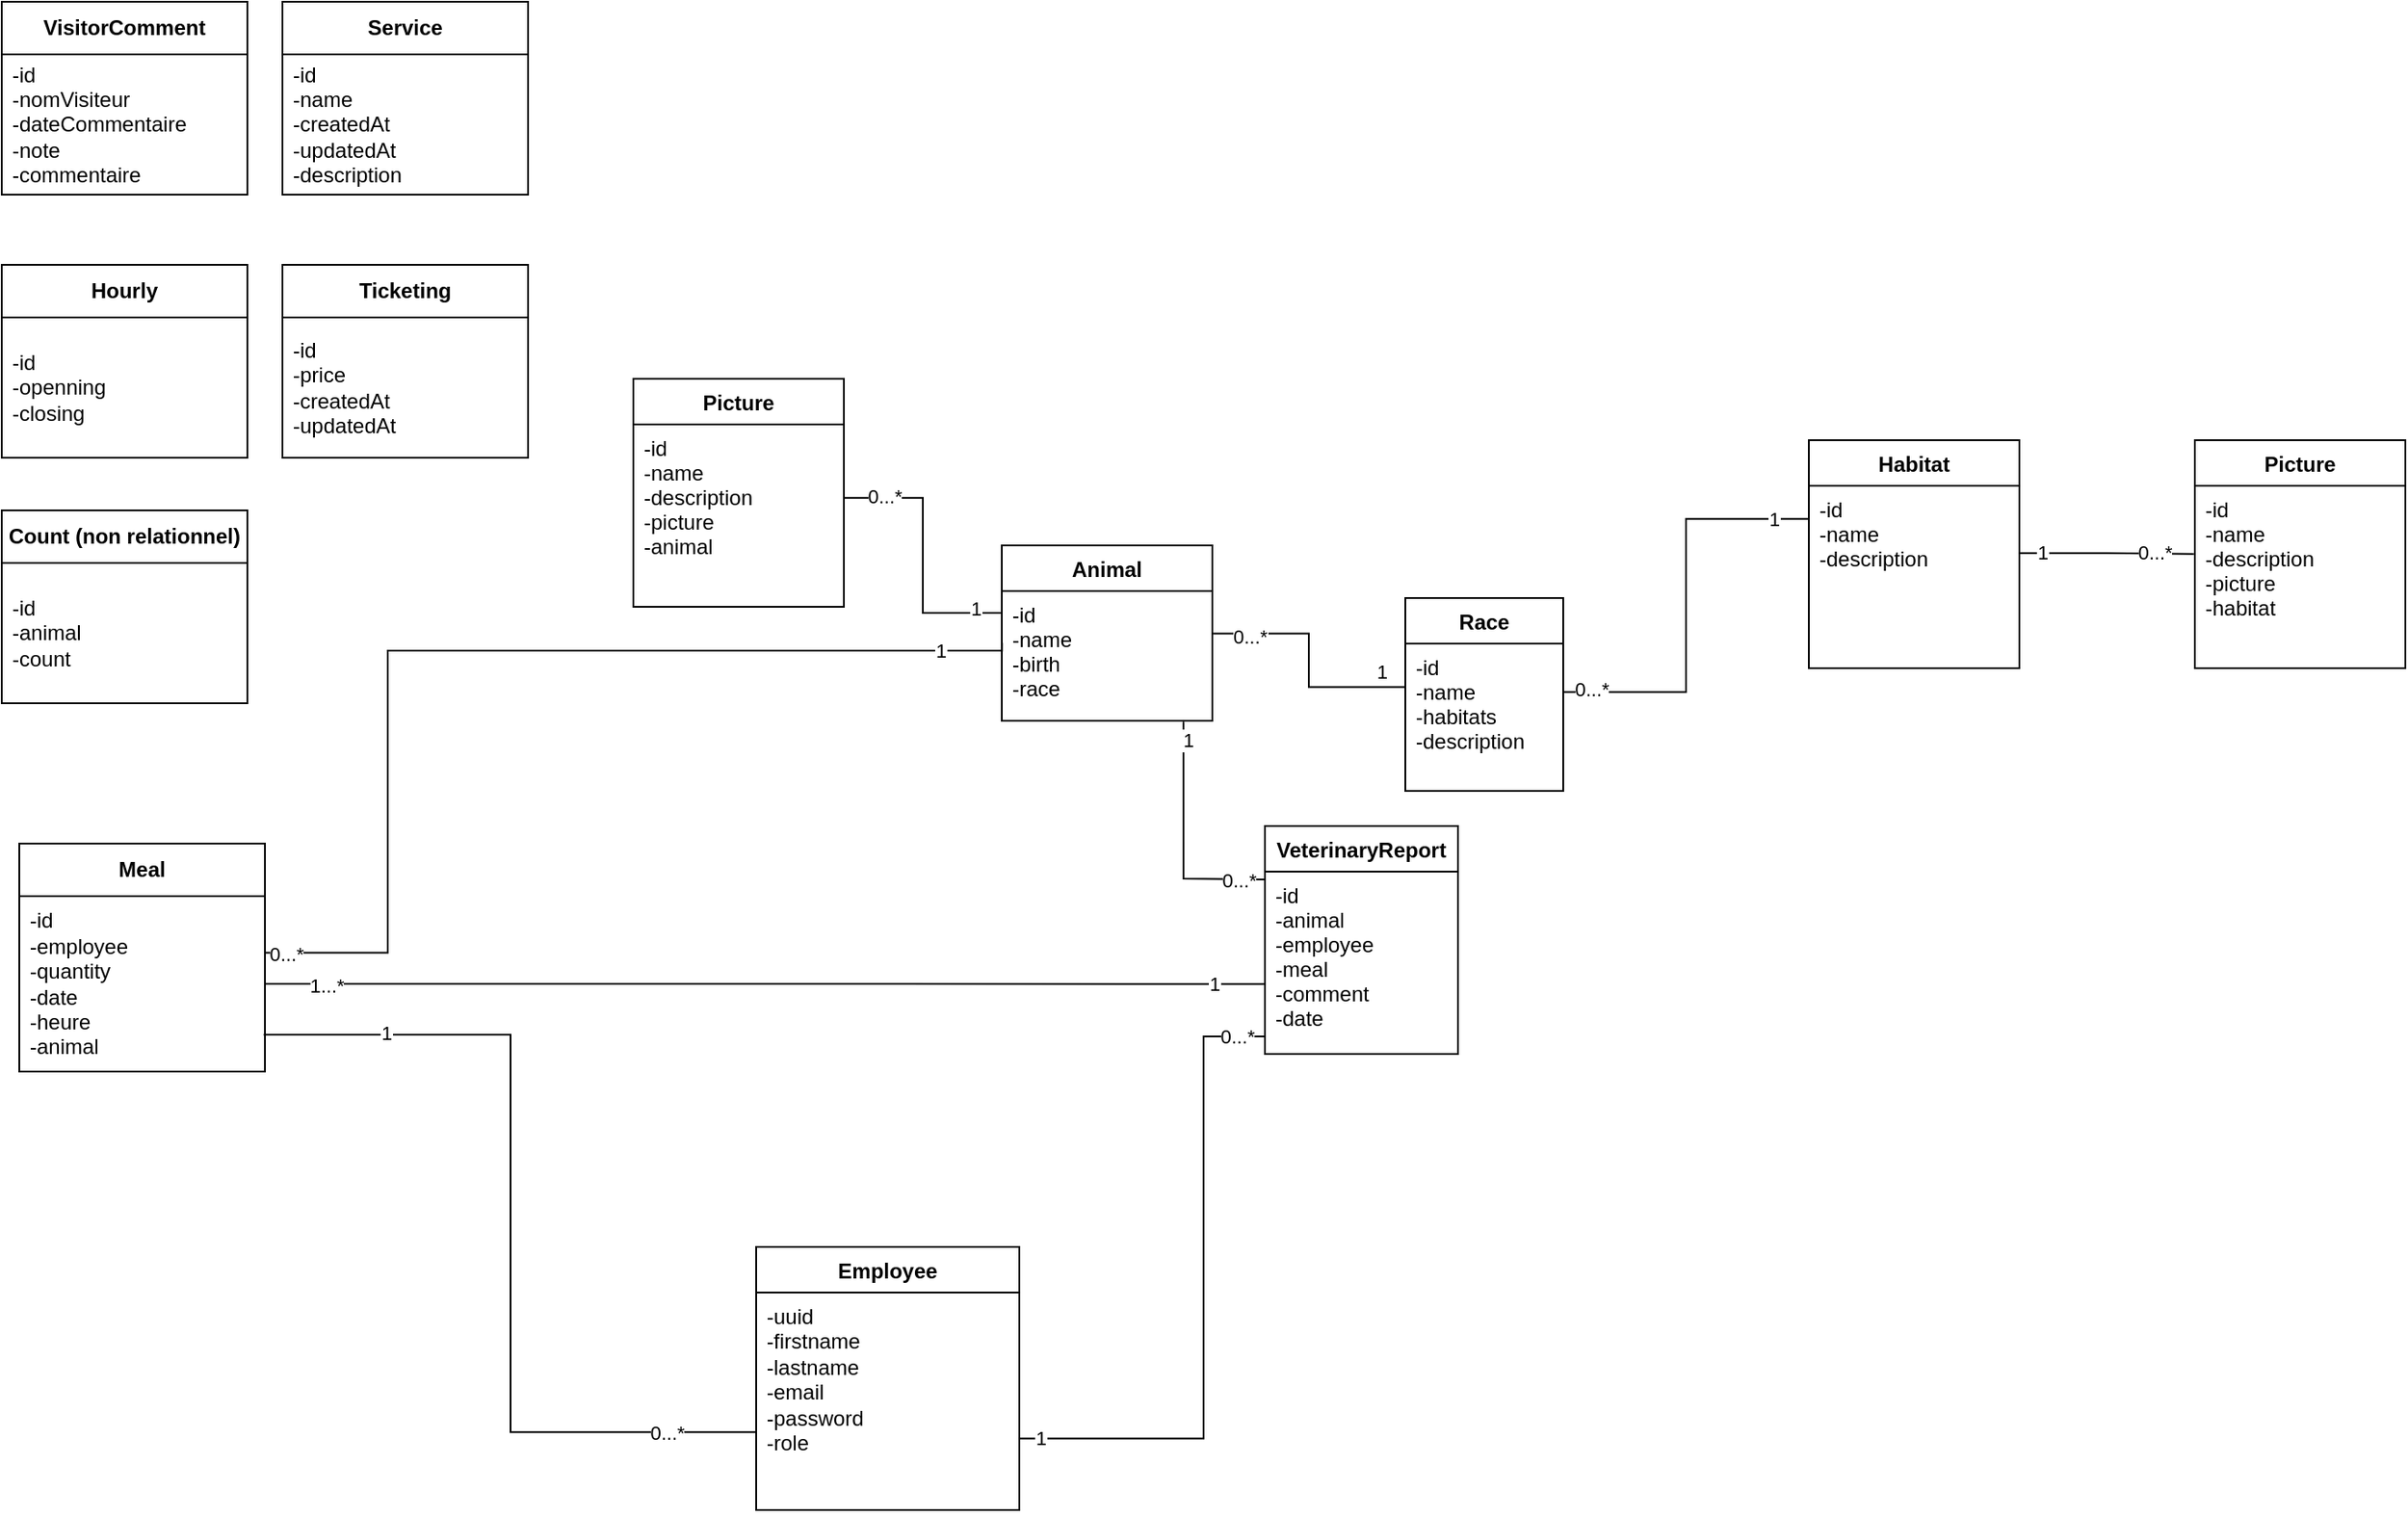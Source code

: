 <mxfile version="24.6.2" type="github">
  <diagram id="C5RBs43oDa-KdzZeNtuy" name="Page-1">
    <mxGraphModel dx="1799" dy="636" grid="1" gridSize="10" guides="1" tooltips="1" connect="1" arrows="1" fold="1" page="1" pageScale="1" pageWidth="827" pageHeight="1169" math="0" shadow="0">
      <root>
        <mxCell id="WIyWlLk6GJQsqaUBKTNV-0" />
        <mxCell id="WIyWlLk6GJQsqaUBKTNV-1" parent="WIyWlLk6GJQsqaUBKTNV-0" />
        <mxCell id="zkfFHV4jXpPFQw0GAbJ--0" value="Animal" style="swimlane;fontStyle=1;align=center;verticalAlign=top;childLayout=stackLayout;horizontal=1;startSize=26;horizontalStack=0;resizeParent=1;resizeLast=0;collapsible=1;marginBottom=0;rounded=0;shadow=0;strokeWidth=1;" parent="WIyWlLk6GJQsqaUBKTNV-1" vertex="1">
          <mxGeometry x="280" y="680" width="120" height="100" as="geometry">
            <mxRectangle x="230" y="140" width="160" height="26" as="alternateBounds" />
          </mxGeometry>
        </mxCell>
        <mxCell id="zkfFHV4jXpPFQw0GAbJ--1" value="-id&#xa;-name&#xa;-birth&#xa;-race" style="text;align=left;verticalAlign=top;spacingLeft=4;spacingRight=4;overflow=hidden;rotatable=0;points=[[0,0.5],[1,0.5]];portConstraint=eastwest;" parent="zkfFHV4jXpPFQw0GAbJ--0" vertex="1">
          <mxGeometry y="26" width="120" height="74" as="geometry" />
        </mxCell>
        <mxCell id="1RMl9HKk7_kiOttYkBYu-0" value="Race" style="swimlane;fontStyle=1;align=center;verticalAlign=top;childLayout=stackLayout;horizontal=1;startSize=26;horizontalStack=0;resizeParent=1;resizeLast=0;collapsible=1;marginBottom=0;rounded=0;shadow=0;strokeWidth=1;" parent="WIyWlLk6GJQsqaUBKTNV-1" vertex="1">
          <mxGeometry x="510" y="710" width="90" height="110" as="geometry">
            <mxRectangle x="230" y="140" width="160" height="26" as="alternateBounds" />
          </mxGeometry>
        </mxCell>
        <mxCell id="1RMl9HKk7_kiOttYkBYu-1" value="-id&#xa;-name&#xa;-habitats&#xa;-description" style="text;align=left;verticalAlign=top;spacingLeft=4;spacingRight=4;overflow=hidden;rotatable=0;points=[[0,0.5],[1,0.5]];portConstraint=eastwest;" parent="1RMl9HKk7_kiOttYkBYu-0" vertex="1">
          <mxGeometry y="26" width="90" height="84" as="geometry" />
        </mxCell>
        <mxCell id="1RMl9HKk7_kiOttYkBYu-32" value="" style="endArrow=none;html=1;edgeStyle=orthogonalEdgeStyle;rounded=0;strokeColor=default;curved=0;exitX=0.997;exitY=0.328;exitDx=0;exitDy=0;exitPerimeter=0;entryX=0.002;entryY=0.294;entryDx=0;entryDy=0;entryPerimeter=0;" parent="WIyWlLk6GJQsqaUBKTNV-1" source="zkfFHV4jXpPFQw0GAbJ--1" target="1RMl9HKk7_kiOttYkBYu-1" edge="1">
          <mxGeometry relative="1" as="geometry">
            <mxPoint x="400" y="780" as="sourcePoint" />
            <mxPoint x="520" y="740" as="targetPoint" />
            <Array as="points" />
          </mxGeometry>
        </mxCell>
        <mxCell id="1RMl9HKk7_kiOttYkBYu-33" value="0...*" style="edgeLabel;resizable=0;html=1;align=left;verticalAlign=bottom;" parent="1RMl9HKk7_kiOttYkBYu-32" connectable="0" vertex="1">
          <mxGeometry x="-1" relative="1" as="geometry">
            <mxPoint x="10" y="10" as="offset" />
          </mxGeometry>
        </mxCell>
        <mxCell id="1RMl9HKk7_kiOttYkBYu-34" value="1" style="edgeLabel;resizable=0;html=1;align=right;verticalAlign=bottom;" parent="1RMl9HKk7_kiOttYkBYu-32" connectable="0" vertex="1">
          <mxGeometry x="1" relative="1" as="geometry">
            <mxPoint x="-10" as="offset" />
          </mxGeometry>
        </mxCell>
        <mxCell id="1RMl9HKk7_kiOttYkBYu-45" value="Habitat" style="swimlane;fontStyle=1;align=center;verticalAlign=top;childLayout=stackLayout;horizontal=1;startSize=26;horizontalStack=0;resizeParent=1;resizeLast=0;collapsible=1;marginBottom=0;rounded=0;shadow=0;strokeWidth=1;" parent="WIyWlLk6GJQsqaUBKTNV-1" vertex="1">
          <mxGeometry x="740" y="620" width="120" height="130" as="geometry">
            <mxRectangle x="230" y="140" width="160" height="26" as="alternateBounds" />
          </mxGeometry>
        </mxCell>
        <mxCell id="1RMl9HKk7_kiOttYkBYu-46" value="-id&#xa;-name&#xa;-description&#xa;" style="text;align=left;verticalAlign=top;spacingLeft=4;spacingRight=4;overflow=hidden;rotatable=0;points=[[0,0.5],[1,0.5]];portConstraint=eastwest;" parent="1RMl9HKk7_kiOttYkBYu-45" vertex="1">
          <mxGeometry y="26" width="120" height="104" as="geometry" />
        </mxCell>
        <mxCell id="1RMl9HKk7_kiOttYkBYu-49" value="" style="endArrow=none;html=1;edgeStyle=orthogonalEdgeStyle;rounded=0;entryX=-0.003;entryY=0.182;entryDx=0;entryDy=0;entryPerimeter=0;exitX=1.004;exitY=0.329;exitDx=0;exitDy=0;exitPerimeter=0;" parent="WIyWlLk6GJQsqaUBKTNV-1" source="1RMl9HKk7_kiOttYkBYu-1" target="1RMl9HKk7_kiOttYkBYu-46" edge="1">
          <mxGeometry relative="1" as="geometry">
            <mxPoint x="784" y="684.66" as="sourcePoint" />
            <mxPoint x="944" y="684.66" as="targetPoint" />
          </mxGeometry>
        </mxCell>
        <mxCell id="HcMBlUanDdSGPhna4XNn-18" value="0...*" style="edgeLabel;html=1;align=center;verticalAlign=middle;resizable=0;points=[];" vertex="1" connectable="0" parent="1RMl9HKk7_kiOttYkBYu-49">
          <mxGeometry x="-0.872" y="2" relative="1" as="geometry">
            <mxPoint as="offset" />
          </mxGeometry>
        </mxCell>
        <mxCell id="HcMBlUanDdSGPhna4XNn-20" value="1" style="edgeLabel;html=1;align=center;verticalAlign=middle;resizable=0;points=[];" vertex="1" connectable="0" parent="1RMl9HKk7_kiOttYkBYu-49">
          <mxGeometry x="0.836" relative="1" as="geometry">
            <mxPoint as="offset" />
          </mxGeometry>
        </mxCell>
        <mxCell id="1RMl9HKk7_kiOttYkBYu-52" value="Employee" style="swimlane;fontStyle=1;align=center;verticalAlign=top;childLayout=stackLayout;horizontal=1;startSize=26;horizontalStack=0;resizeParent=1;resizeParentMax=0;resizeLast=0;collapsible=1;marginBottom=0;whiteSpace=wrap;html=1;" parent="WIyWlLk6GJQsqaUBKTNV-1" vertex="1">
          <mxGeometry x="140" y="1080" width="150" height="150" as="geometry" />
        </mxCell>
        <mxCell id="1RMl9HKk7_kiOttYkBYu-53" value="-uuid&lt;div&gt;-firstname&lt;/div&gt;&lt;div&gt;-lastname&lt;br&gt;&lt;div&gt;-email&lt;/div&gt;&lt;div&gt;-password&lt;/div&gt;&lt;div&gt;-role&lt;/div&gt;&lt;/div&gt;" style="text;strokeColor=none;fillColor=none;align=left;verticalAlign=top;spacingLeft=4;spacingRight=4;overflow=hidden;rotatable=0;points=[[0,0.5],[1,0.5]];portConstraint=eastwest;whiteSpace=wrap;html=1;" parent="1RMl9HKk7_kiOttYkBYu-52" vertex="1">
          <mxGeometry y="26" width="150" height="124" as="geometry" />
        </mxCell>
        <mxCell id="8nh0N_o-09KSPw2Pu6wE-0" value="&lt;b&gt;Service&lt;/b&gt;" style="swimlane;fontStyle=0;childLayout=stackLayout;horizontal=1;startSize=30;horizontalStack=0;resizeParent=1;resizeParentMax=0;resizeLast=0;collapsible=1;marginBottom=0;whiteSpace=wrap;html=1;" parent="WIyWlLk6GJQsqaUBKTNV-1" vertex="1">
          <mxGeometry x="-130" y="370" width="140" height="110" as="geometry">
            <mxRectangle x="-280" y="20" width="120" height="30" as="alternateBounds" />
          </mxGeometry>
        </mxCell>
        <mxCell id="8nh0N_o-09KSPw2Pu6wE-1" value="-id&lt;div&gt;-name&lt;/div&gt;&lt;div&gt;-createdAt&lt;/div&gt;&lt;div&gt;-updatedAt&lt;/div&gt;&lt;div&gt;-description&lt;/div&gt;" style="text;strokeColor=none;fillColor=none;align=left;verticalAlign=middle;spacingLeft=4;spacingRight=4;overflow=hidden;points=[[0,0.5],[1,0.5]];portConstraint=eastwest;rotatable=0;whiteSpace=wrap;html=1;" parent="8nh0N_o-09KSPw2Pu6wE-0" vertex="1">
          <mxGeometry y="30" width="140" height="80" as="geometry" />
        </mxCell>
        <mxCell id="8nh0N_o-09KSPw2Pu6wE-5" value="Picture" style="swimlane;fontStyle=1;align=center;verticalAlign=top;childLayout=stackLayout;horizontal=1;startSize=26;horizontalStack=0;resizeParent=1;resizeLast=0;collapsible=1;marginBottom=0;rounded=0;shadow=0;strokeWidth=1;" parent="WIyWlLk6GJQsqaUBKTNV-1" vertex="1">
          <mxGeometry x="70" y="585" width="120" height="130" as="geometry">
            <mxRectangle x="230" y="140" width="160" height="26" as="alternateBounds" />
          </mxGeometry>
        </mxCell>
        <mxCell id="8nh0N_o-09KSPw2Pu6wE-6" value="-id&#xa;-name&#xa;-description&#xa;-picture&#xa;-animal" style="text;align=left;verticalAlign=top;spacingLeft=4;spacingRight=4;overflow=hidden;rotatable=0;points=[[0,0.5],[1,0.5]];portConstraint=eastwest;" parent="8nh0N_o-09KSPw2Pu6wE-5" vertex="1">
          <mxGeometry y="26" width="120" height="104" as="geometry" />
        </mxCell>
        <mxCell id="8nh0N_o-09KSPw2Pu6wE-14" value="&lt;b&gt;Count (non relationnel)&lt;/b&gt;" style="swimlane;fontStyle=0;childLayout=stackLayout;horizontal=1;startSize=30;horizontalStack=0;resizeParent=1;resizeParentMax=0;resizeLast=0;collapsible=1;marginBottom=0;whiteSpace=wrap;html=1;" parent="WIyWlLk6GJQsqaUBKTNV-1" vertex="1">
          <mxGeometry x="-290" y="660" width="140" height="110" as="geometry">
            <mxRectangle x="-280" y="20" width="120" height="30" as="alternateBounds" />
          </mxGeometry>
        </mxCell>
        <mxCell id="8nh0N_o-09KSPw2Pu6wE-15" value="-id&lt;div&gt;-animal&lt;/div&gt;&lt;div&gt;-count&lt;/div&gt;" style="text;strokeColor=none;fillColor=none;align=left;verticalAlign=middle;spacingLeft=4;spacingRight=4;overflow=hidden;points=[[0,0.5],[1,0.5]];portConstraint=eastwest;rotatable=0;whiteSpace=wrap;html=1;" parent="8nh0N_o-09KSPw2Pu6wE-14" vertex="1">
          <mxGeometry y="30" width="140" height="80" as="geometry" />
        </mxCell>
        <mxCell id="8nh0N_o-09KSPw2Pu6wE-16" value="&lt;b&gt;Ticketing&lt;/b&gt;" style="swimlane;fontStyle=0;childLayout=stackLayout;horizontal=1;startSize=30;horizontalStack=0;resizeParent=1;resizeParentMax=0;resizeLast=0;collapsible=1;marginBottom=0;whiteSpace=wrap;html=1;" parent="WIyWlLk6GJQsqaUBKTNV-1" vertex="1">
          <mxGeometry x="-130" y="520" width="140" height="110" as="geometry">
            <mxRectangle x="-280" y="20" width="120" height="30" as="alternateBounds" />
          </mxGeometry>
        </mxCell>
        <mxCell id="8nh0N_o-09KSPw2Pu6wE-17" value="-id&lt;div&gt;-price&lt;/div&gt;&lt;div&gt;-createdAt&lt;/div&gt;&lt;div&gt;-updatedAt&lt;/div&gt;" style="text;strokeColor=none;fillColor=none;align=left;verticalAlign=middle;spacingLeft=4;spacingRight=4;overflow=hidden;points=[[0,0.5],[1,0.5]];portConstraint=eastwest;rotatable=0;whiteSpace=wrap;html=1;" parent="8nh0N_o-09KSPw2Pu6wE-16" vertex="1">
          <mxGeometry y="30" width="140" height="80" as="geometry" />
        </mxCell>
        <mxCell id="8nh0N_o-09KSPw2Pu6wE-18" value="&lt;b&gt;Hourly&lt;/b&gt;" style="swimlane;fontStyle=0;childLayout=stackLayout;horizontal=1;startSize=30;horizontalStack=0;resizeParent=1;resizeParentMax=0;resizeLast=0;collapsible=1;marginBottom=0;whiteSpace=wrap;html=1;" parent="WIyWlLk6GJQsqaUBKTNV-1" vertex="1">
          <mxGeometry x="-290" y="520" width="140" height="110" as="geometry">
            <mxRectangle x="-280" y="20" width="120" height="30" as="alternateBounds" />
          </mxGeometry>
        </mxCell>
        <mxCell id="8nh0N_o-09KSPw2Pu6wE-19" value="-id&lt;div&gt;-openning&lt;/div&gt;&lt;div&gt;-closing&lt;/div&gt;" style="text;strokeColor=none;fillColor=none;align=left;verticalAlign=middle;spacingLeft=4;spacingRight=4;overflow=hidden;points=[[0,0.5],[1,0.5]];portConstraint=eastwest;rotatable=0;whiteSpace=wrap;html=1;" parent="8nh0N_o-09KSPw2Pu6wE-18" vertex="1">
          <mxGeometry y="30" width="140" height="80" as="geometry" />
        </mxCell>
        <mxCell id="8nh0N_o-09KSPw2Pu6wE-20" value="&lt;b&gt;VisitorComment&lt;/b&gt;" style="swimlane;fontStyle=0;childLayout=stackLayout;horizontal=1;startSize=30;horizontalStack=0;resizeParent=1;resizeParentMax=0;resizeLast=0;collapsible=1;marginBottom=0;whiteSpace=wrap;html=1;" parent="WIyWlLk6GJQsqaUBKTNV-1" vertex="1">
          <mxGeometry x="-290" y="370" width="140" height="110" as="geometry">
            <mxRectangle x="-280" y="20" width="120" height="30" as="alternateBounds" />
          </mxGeometry>
        </mxCell>
        <mxCell id="8nh0N_o-09KSPw2Pu6wE-21" value="-id&lt;div&gt;-nomVisiteur&lt;/div&gt;&lt;div&gt;-dateCommentaire&lt;/div&gt;&lt;div&gt;-note&lt;/div&gt;&lt;div&gt;-commentaire&lt;/div&gt;" style="text;strokeColor=none;fillColor=none;align=left;verticalAlign=middle;spacingLeft=4;spacingRight=4;overflow=hidden;points=[[0,0.5],[1,0.5]];portConstraint=eastwest;rotatable=0;whiteSpace=wrap;html=1;" parent="8nh0N_o-09KSPw2Pu6wE-20" vertex="1">
          <mxGeometry y="30" width="140" height="80" as="geometry" />
        </mxCell>
        <mxCell id="57ifcudxurt9lMdkbxTo-0" value="VeterinaryReport" style="swimlane;fontStyle=1;align=center;verticalAlign=top;childLayout=stackLayout;horizontal=1;startSize=26;horizontalStack=0;resizeParent=1;resizeLast=0;collapsible=1;marginBottom=0;rounded=0;shadow=0;strokeWidth=1;" parent="WIyWlLk6GJQsqaUBKTNV-1" vertex="1">
          <mxGeometry x="430" y="840" width="110" height="130" as="geometry">
            <mxRectangle x="230" y="140" width="160" height="26" as="alternateBounds" />
          </mxGeometry>
        </mxCell>
        <mxCell id="57ifcudxurt9lMdkbxTo-1" value="-id&#xa;-animal&#xa;-employee&#xa;-meal&#xa;-comment&#xa;-date" style="text;align=left;verticalAlign=top;spacingLeft=4;spacingRight=4;overflow=hidden;rotatable=0;points=[[0,0.5],[1,0.5]];portConstraint=eastwest;" parent="57ifcudxurt9lMdkbxTo-0" vertex="1">
          <mxGeometry y="26" width="110" height="84" as="geometry" />
        </mxCell>
        <mxCell id="57ifcudxurt9lMdkbxTo-2" value="" style="endArrow=none;html=1;rounded=0;exitX=0.863;exitY=1.009;exitDx=0;exitDy=0;exitPerimeter=0;edgeStyle=orthogonalEdgeStyle;entryX=-0.001;entryY=0.053;entryDx=0;entryDy=0;entryPerimeter=0;" parent="WIyWlLk6GJQsqaUBKTNV-1" source="zkfFHV4jXpPFQw0GAbJ--1" target="57ifcudxurt9lMdkbxTo-1" edge="1">
          <mxGeometry width="50" height="50" relative="1" as="geometry">
            <mxPoint x="540" y="830" as="sourcePoint" />
            <mxPoint x="500" y="880" as="targetPoint" />
            <Array as="points">
              <mxPoint x="384" y="870" />
              <mxPoint x="384" y="870" />
            </Array>
          </mxGeometry>
        </mxCell>
        <mxCell id="HcMBlUanDdSGPhna4XNn-14" value="1" style="edgeLabel;html=1;align=center;verticalAlign=middle;resizable=0;points=[];" vertex="1" connectable="0" parent="57ifcudxurt9lMdkbxTo-2">
          <mxGeometry x="-0.85" y="2" relative="1" as="geometry">
            <mxPoint as="offset" />
          </mxGeometry>
        </mxCell>
        <mxCell id="HcMBlUanDdSGPhna4XNn-16" value="0...*" style="edgeLabel;html=1;align=center;verticalAlign=middle;resizable=0;points=[];" vertex="1" connectable="0" parent="57ifcudxurt9lMdkbxTo-2">
          <mxGeometry x="0.86" relative="1" as="geometry">
            <mxPoint x="-6" as="offset" />
          </mxGeometry>
        </mxCell>
        <mxCell id="57ifcudxurt9lMdkbxTo-9" value="" style="endArrow=none;html=1;rounded=0;exitX=1.003;exitY=0.671;exitDx=0;exitDy=0;exitPerimeter=0;edgeStyle=orthogonalEdgeStyle;entryX=0;entryY=1;entryDx=0;entryDy=0;entryPerimeter=0;" parent="WIyWlLk6GJQsqaUBKTNV-1" source="1RMl9HKk7_kiOttYkBYu-53" target="57ifcudxurt9lMdkbxTo-1" edge="1">
          <mxGeometry width="50" height="50" relative="1" as="geometry">
            <mxPoint x="330" y="1190" as="sourcePoint" />
            <mxPoint x="550" y="960" as="targetPoint" />
            <Array as="points">
              <mxPoint x="395" y="1189" />
              <mxPoint x="395" y="960" />
            </Array>
          </mxGeometry>
        </mxCell>
        <mxCell id="HcMBlUanDdSGPhna4XNn-17" value="0...*" style="edgeLabel;html=1;align=center;verticalAlign=middle;resizable=0;points=[];" vertex="1" connectable="0" parent="57ifcudxurt9lMdkbxTo-9">
          <mxGeometry x="0.94" relative="1" as="geometry">
            <mxPoint x="-15" as="offset" />
          </mxGeometry>
        </mxCell>
        <mxCell id="HcMBlUanDdSGPhna4XNn-25" value="1" style="edgeLabel;html=1;align=center;verticalAlign=middle;resizable=0;points=[];" vertex="1" connectable="0" parent="57ifcudxurt9lMdkbxTo-9">
          <mxGeometry x="-0.942" relative="1" as="geometry">
            <mxPoint as="offset" />
          </mxGeometry>
        </mxCell>
        <mxCell id="57ifcudxurt9lMdkbxTo-20" value="" style="endArrow=none;html=1;rounded=0;exitX=1.004;exitY=0.403;exitDx=0;exitDy=0;exitPerimeter=0;entryX=-0.005;entryY=0.169;entryDx=0;entryDy=0;entryPerimeter=0;edgeStyle=orthogonalEdgeStyle;" parent="WIyWlLk6GJQsqaUBKTNV-1" source="8nh0N_o-09KSPw2Pu6wE-6" target="zkfFHV4jXpPFQw0GAbJ--1" edge="1">
          <mxGeometry width="50" height="50" relative="1" as="geometry">
            <mxPoint x="230" y="860" as="sourcePoint" />
            <mxPoint x="280" y="810" as="targetPoint" />
          </mxGeometry>
        </mxCell>
        <mxCell id="HcMBlUanDdSGPhna4XNn-7" value="0...*" style="edgeLabel;html=1;align=center;verticalAlign=middle;resizable=0;points=[];" vertex="1" connectable="0" parent="57ifcudxurt9lMdkbxTo-20">
          <mxGeometry x="-0.714" y="1" relative="1" as="geometry">
            <mxPoint as="offset" />
          </mxGeometry>
        </mxCell>
        <mxCell id="HcMBlUanDdSGPhna4XNn-8" value="1" style="edgeLabel;html=1;align=center;verticalAlign=middle;resizable=0;points=[];" vertex="1" connectable="0" parent="57ifcudxurt9lMdkbxTo-20">
          <mxGeometry x="0.811" y="3" relative="1" as="geometry">
            <mxPoint as="offset" />
          </mxGeometry>
        </mxCell>
        <mxCell id="57ifcudxurt9lMdkbxTo-23" value="Picture" style="swimlane;fontStyle=1;align=center;verticalAlign=top;childLayout=stackLayout;horizontal=1;startSize=26;horizontalStack=0;resizeParent=1;resizeLast=0;collapsible=1;marginBottom=0;rounded=0;shadow=0;strokeWidth=1;" parent="WIyWlLk6GJQsqaUBKTNV-1" vertex="1">
          <mxGeometry x="960" y="620" width="120" height="130" as="geometry">
            <mxRectangle x="230" y="140" width="160" height="26" as="alternateBounds" />
          </mxGeometry>
        </mxCell>
        <mxCell id="57ifcudxurt9lMdkbxTo-24" value="-id&#xa;-name&#xa;-description&#xa;-picture&#xa;-habitat" style="text;align=left;verticalAlign=top;spacingLeft=4;spacingRight=4;overflow=hidden;rotatable=0;points=[[0,0.5],[1,0.5]];portConstraint=eastwest;" parent="57ifcudxurt9lMdkbxTo-23" vertex="1">
          <mxGeometry y="26" width="120" height="104" as="geometry" />
        </mxCell>
        <mxCell id="57ifcudxurt9lMdkbxTo-25" value="" style="endArrow=none;html=1;rounded=0;exitX=0.997;exitY=0.369;exitDx=0;exitDy=0;exitPerimeter=0;edgeStyle=orthogonalEdgeStyle;entryX=-0.005;entryY=0.374;entryDx=0;entryDy=0;entryPerimeter=0;" parent="WIyWlLk6GJQsqaUBKTNV-1" source="1RMl9HKk7_kiOttYkBYu-46" target="57ifcudxurt9lMdkbxTo-24" edge="1">
          <mxGeometry width="50" height="50" relative="1" as="geometry">
            <mxPoint x="580" y="880" as="sourcePoint" />
            <mxPoint x="970" y="710" as="targetPoint" />
          </mxGeometry>
        </mxCell>
        <mxCell id="HcMBlUanDdSGPhna4XNn-21" value="1" style="edgeLabel;html=1;align=center;verticalAlign=middle;resizable=0;points=[];" vertex="1" connectable="0" parent="57ifcudxurt9lMdkbxTo-25">
          <mxGeometry x="-0.739" y="1" relative="1" as="geometry">
            <mxPoint as="offset" />
          </mxGeometry>
        </mxCell>
        <mxCell id="HcMBlUanDdSGPhna4XNn-22" value="0...*" style="edgeLabel;html=1;align=center;verticalAlign=middle;resizable=0;points=[];" vertex="1" connectable="0" parent="57ifcudxurt9lMdkbxTo-25">
          <mxGeometry x="0.559" y="1" relative="1" as="geometry">
            <mxPoint as="offset" />
          </mxGeometry>
        </mxCell>
        <mxCell id="HcMBlUanDdSGPhna4XNn-0" value="&lt;b&gt;Meal&lt;/b&gt;" style="swimlane;fontStyle=0;childLayout=stackLayout;horizontal=1;startSize=30;horizontalStack=0;resizeParent=1;resizeParentMax=0;resizeLast=0;collapsible=1;marginBottom=0;whiteSpace=wrap;html=1;" vertex="1" parent="WIyWlLk6GJQsqaUBKTNV-1">
          <mxGeometry x="-280" y="850" width="140" height="130" as="geometry">
            <mxRectangle x="-280" y="20" width="120" height="30" as="alternateBounds" />
          </mxGeometry>
        </mxCell>
        <mxCell id="HcMBlUanDdSGPhna4XNn-1" value="-id&lt;div&gt;-employee&lt;br&gt;&lt;div&gt;-quantity&lt;/div&gt;&lt;div&gt;-date&lt;/div&gt;&lt;/div&gt;&lt;div&gt;-heure&lt;/div&gt;&lt;div&gt;-animal&lt;/div&gt;" style="text;strokeColor=none;fillColor=none;align=left;verticalAlign=middle;spacingLeft=4;spacingRight=4;overflow=hidden;points=[[0,0.5],[1,0.5]];portConstraint=eastwest;rotatable=0;whiteSpace=wrap;html=1;" vertex="1" parent="HcMBlUanDdSGPhna4XNn-0">
          <mxGeometry y="30" width="140" height="100" as="geometry" />
        </mxCell>
        <mxCell id="HcMBlUanDdSGPhna4XNn-2" value="" style="endArrow=none;html=1;rounded=0;entryX=0.995;entryY=0.79;entryDx=0;entryDy=0;entryPerimeter=0;exitX=0.001;exitY=0.642;exitDx=0;exitDy=0;exitPerimeter=0;edgeStyle=orthogonalEdgeStyle;" edge="1" parent="WIyWlLk6GJQsqaUBKTNV-1" source="1RMl9HKk7_kiOttYkBYu-53" target="HcMBlUanDdSGPhna4XNn-1">
          <mxGeometry width="50" height="50" relative="1" as="geometry">
            <mxPoint x="90" y="920" as="sourcePoint" />
            <mxPoint x="140" y="870" as="targetPoint" />
          </mxGeometry>
        </mxCell>
        <mxCell id="HcMBlUanDdSGPhna4XNn-27" value="0...*" style="edgeLabel;html=1;align=center;verticalAlign=middle;resizable=0;points=[];" vertex="1" connectable="0" parent="HcMBlUanDdSGPhna4XNn-2">
          <mxGeometry x="-0.799" relative="1" as="geometry">
            <mxPoint as="offset" />
          </mxGeometry>
        </mxCell>
        <mxCell id="HcMBlUanDdSGPhna4XNn-29" value="1" style="edgeLabel;html=1;align=center;verticalAlign=middle;resizable=0;points=[];" vertex="1" connectable="0" parent="HcMBlUanDdSGPhna4XNn-2">
          <mxGeometry x="0.727" y="-1" relative="1" as="geometry">
            <mxPoint as="offset" />
          </mxGeometry>
        </mxCell>
        <mxCell id="HcMBlUanDdSGPhna4XNn-3" value="" style="endArrow=none;html=1;rounded=0;entryX=0.001;entryY=0.401;entryDx=0;entryDy=0;entryPerimeter=0;edgeStyle=orthogonalEdgeStyle;exitX=1.002;exitY=0.323;exitDx=0;exitDy=0;exitPerimeter=0;" edge="1" parent="WIyWlLk6GJQsqaUBKTNV-1" source="HcMBlUanDdSGPhna4XNn-1" target="zkfFHV4jXpPFQw0GAbJ--1">
          <mxGeometry width="50" height="50" relative="1" as="geometry">
            <mxPoint x="-50" y="1100" as="sourcePoint" />
            <mxPoint x="140" y="970" as="targetPoint" />
            <Array as="points">
              <mxPoint x="-70" y="912" />
              <mxPoint x="-70" y="740" />
              <mxPoint x="280" y="740" />
            </Array>
          </mxGeometry>
        </mxCell>
        <mxCell id="HcMBlUanDdSGPhna4XNn-6" value="1" style="edgeLabel;html=1;align=center;verticalAlign=middle;resizable=0;points=[];" vertex="1" connectable="0" parent="HcMBlUanDdSGPhna4XNn-3">
          <mxGeometry x="0.866" relative="1" as="geometry">
            <mxPoint as="offset" />
          </mxGeometry>
        </mxCell>
        <mxCell id="HcMBlUanDdSGPhna4XNn-30" value="0...*" style="edgeLabel;html=1;align=center;verticalAlign=middle;resizable=0;points=[];" vertex="1" connectable="0" parent="HcMBlUanDdSGPhna4XNn-3">
          <mxGeometry x="-0.962" relative="1" as="geometry">
            <mxPoint as="offset" />
          </mxGeometry>
        </mxCell>
        <mxCell id="HcMBlUanDdSGPhna4XNn-31" value="" style="endArrow=none;html=1;rounded=0;exitX=1;exitY=0.5;exitDx=0;exitDy=0;entryX=-0.002;entryY=0.764;entryDx=0;entryDy=0;entryPerimeter=0;edgeStyle=orthogonalEdgeStyle;" edge="1" parent="WIyWlLk6GJQsqaUBKTNV-1" source="HcMBlUanDdSGPhna4XNn-1" target="57ifcudxurt9lMdkbxTo-1">
          <mxGeometry width="50" height="50" relative="1" as="geometry">
            <mxPoint x="110" y="960" as="sourcePoint" />
            <mxPoint x="160" y="910" as="targetPoint" />
          </mxGeometry>
        </mxCell>
        <mxCell id="HcMBlUanDdSGPhna4XNn-32" value="1...*" style="edgeLabel;html=1;align=center;verticalAlign=middle;resizable=0;points=[];" vertex="1" connectable="0" parent="HcMBlUanDdSGPhna4XNn-31">
          <mxGeometry x="-0.879" y="-1" relative="1" as="geometry">
            <mxPoint as="offset" />
          </mxGeometry>
        </mxCell>
        <mxCell id="HcMBlUanDdSGPhna4XNn-33" value="1" style="edgeLabel;html=1;align=center;verticalAlign=middle;resizable=0;points=[];" vertex="1" connectable="0" parent="HcMBlUanDdSGPhna4XNn-31">
          <mxGeometry x="0.896" relative="1" as="geometry">
            <mxPoint as="offset" />
          </mxGeometry>
        </mxCell>
      </root>
    </mxGraphModel>
  </diagram>
</mxfile>
